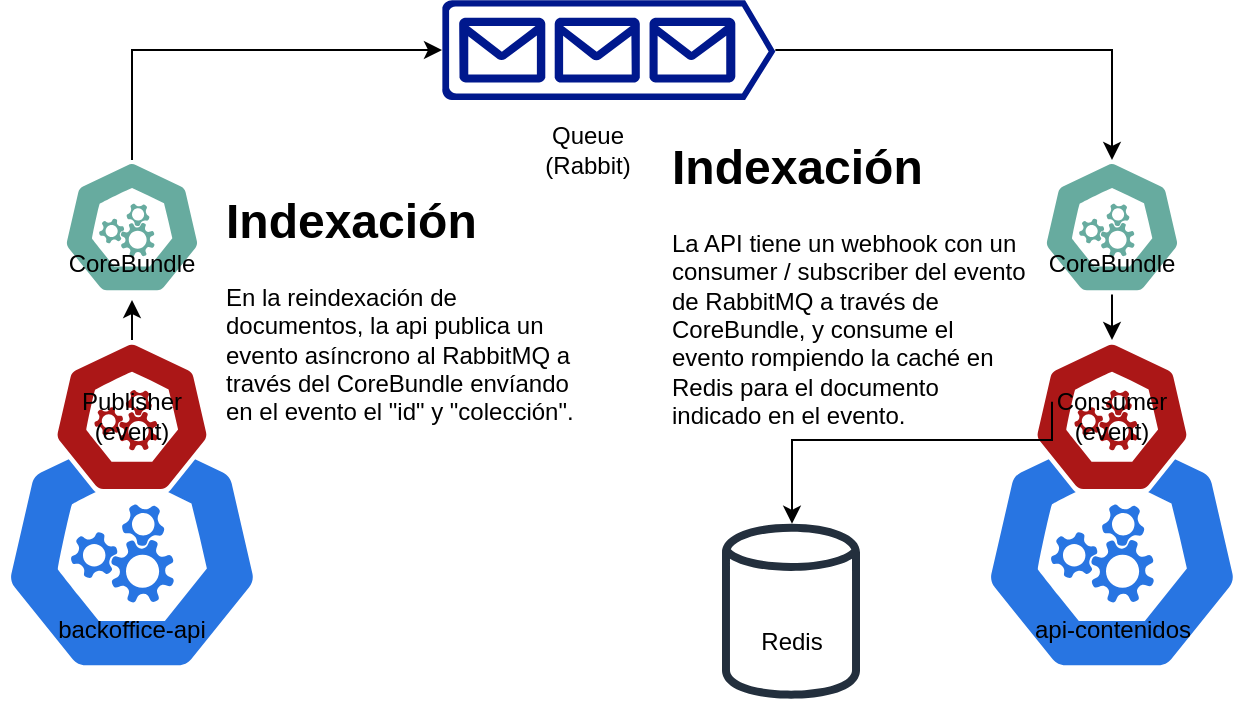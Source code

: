 <mxfile version="24.7.12">
  <diagram name="Página-1" id="Ag_XRTpZDKfjU94lQE6s">
    <mxGraphModel dx="1306" dy="826" grid="1" gridSize="10" guides="1" tooltips="1" connect="1" arrows="1" fold="1" page="1" pageScale="1" pageWidth="827" pageHeight="1169" math="0" shadow="0">
      <root>
        <mxCell id="0" />
        <mxCell id="1" parent="0" />
        <mxCell id="GbyjPMjEv9Rc1lk0YDpi-1" value="" style="sketch=0;outlineConnect=0;fontColor=#232F3E;gradientColor=none;fillColor=#232F3D;strokeColor=none;dashed=0;verticalLabelPosition=bottom;verticalAlign=top;align=center;html=1;fontSize=12;fontStyle=0;aspect=fixed;pointerEvents=1;shape=mxgraph.aws4.generic_database;" vertex="1" parent="1">
          <mxGeometry x="440" y="370" width="69" height="91.22" as="geometry" />
        </mxCell>
        <mxCell id="GbyjPMjEv9Rc1lk0YDpi-2" value="Redis" style="text;html=1;align=center;verticalAlign=middle;whiteSpace=wrap;rounded=0;" vertex="1" parent="1">
          <mxGeometry x="444.5" y="416.4" width="60" height="30" as="geometry" />
        </mxCell>
        <mxCell id="GbyjPMjEv9Rc1lk0YDpi-3" value="" style="sketch=0;aspect=fixed;pointerEvents=1;shadow=0;dashed=0;html=1;strokeColor=none;labelPosition=center;verticalLabelPosition=bottom;verticalAlign=top;align=center;fillColor=#00188D;shape=mxgraph.azure.queue_generic" vertex="1" parent="1">
          <mxGeometry x="300" y="110" width="166.67" height="50" as="geometry" />
        </mxCell>
        <mxCell id="GbyjPMjEv9Rc1lk0YDpi-4" value="Queue&lt;div&gt;(Rabbit)&lt;/div&gt;" style="text;html=1;align=center;verticalAlign=middle;whiteSpace=wrap;rounded=0;" vertex="1" parent="1">
          <mxGeometry x="343.33" y="170" width="60" height="30" as="geometry" />
        </mxCell>
        <mxCell id="GbyjPMjEv9Rc1lk0YDpi-5" value="" style="aspect=fixed;sketch=0;html=1;dashed=0;whitespace=wrap;verticalLabelPosition=bottom;verticalAlign=top;fillColor=#2875E2;strokeColor=#ffffff;points=[[0.005,0.63,0],[0.1,0.2,0],[0.9,0.2,0],[0.5,0,0],[0.995,0.63,0],[0.72,0.99,0],[0.5,1,0],[0.28,0.99,0]];shape=mxgraph.kubernetes.icon2;prIcon=api" vertex="1" parent="1">
          <mxGeometry x="570" y="321.6" width="130" height="124.8" as="geometry" />
        </mxCell>
        <mxCell id="GbyjPMjEv9Rc1lk0YDpi-6" value="api-contenidos" style="text;html=1;align=center;verticalAlign=middle;whiteSpace=wrap;rounded=0;" vertex="1" parent="1">
          <mxGeometry x="592.5" y="410" width="85" height="30" as="geometry" />
        </mxCell>
        <mxCell id="GbyjPMjEv9Rc1lk0YDpi-7" value="" style="aspect=fixed;sketch=0;html=1;dashed=0;whitespace=wrap;verticalLabelPosition=bottom;verticalAlign=top;fillColor=#2875E2;strokeColor=#ffffff;points=[[0.005,0.63,0],[0.1,0.2,0],[0.9,0.2,0],[0.5,0,0],[0.995,0.63,0],[0.72,0.99,0],[0.5,1,0],[0.28,0.99,0]];shape=mxgraph.kubernetes.icon2;prIcon=api" vertex="1" parent="1">
          <mxGeometry x="80" y="321.6" width="130" height="124.8" as="geometry" />
        </mxCell>
        <mxCell id="GbyjPMjEv9Rc1lk0YDpi-9" value="backoffice-api" style="text;html=1;align=center;verticalAlign=middle;whiteSpace=wrap;rounded=0;" vertex="1" parent="1">
          <mxGeometry x="100" y="410" width="90" height="30" as="geometry" />
        </mxCell>
        <mxCell id="GbyjPMjEv9Rc1lk0YDpi-19" style="edgeStyle=orthogonalEdgeStyle;rounded=0;orthogonalLoop=1;jettySize=auto;html=1;exitX=0.5;exitY=0;exitDx=0;exitDy=0;exitPerimeter=0;" edge="1" parent="1" source="GbyjPMjEv9Rc1lk0YDpi-12">
          <mxGeometry relative="1" as="geometry">
            <mxPoint x="145" y="260" as="targetPoint" />
          </mxGeometry>
        </mxCell>
        <mxCell id="GbyjPMjEv9Rc1lk0YDpi-12" value="" style="aspect=fixed;sketch=0;html=1;dashed=0;whitespace=wrap;verticalLabelPosition=bottom;verticalAlign=top;fillColor=#ab1717;strokeColor=#ffffff;points=[[0.005,0.63,0],[0.1,0.2,0],[0.9,0.2,0],[0.5,0,0],[0.995,0.63,0],[0.72,0.99,0],[0.5,1,0],[0.28,0.99,0]];shape=mxgraph.kubernetes.icon2;prIcon=api" vertex="1" parent="1">
          <mxGeometry x="105" y="280" width="80" height="76.8" as="geometry" />
        </mxCell>
        <mxCell id="GbyjPMjEv9Rc1lk0YDpi-13" value="Publisher&lt;div&gt;(event)&lt;/div&gt;" style="text;html=1;align=center;verticalAlign=middle;whiteSpace=wrap;rounded=0;" vertex="1" parent="1">
          <mxGeometry x="115" y="303.4" width="60" height="30" as="geometry" />
        </mxCell>
        <mxCell id="GbyjPMjEv9Rc1lk0YDpi-16" value="" style="aspect=fixed;sketch=0;html=1;dashed=0;whitespace=wrap;verticalLabelPosition=bottom;verticalAlign=top;fillColor=#67AB9F;strokeColor=#ffffff;points=[[0.005,0.63,0],[0.1,0.2,0],[0.9,0.2,0],[0.5,0,0],[0.995,0.63,0],[0.72,0.99,0],[0.5,1,0],[0.28,0.99,0]];shape=mxgraph.kubernetes.icon2;prIcon=api" vertex="1" parent="1">
          <mxGeometry x="110" y="190" width="70" height="67.2" as="geometry" />
        </mxCell>
        <mxCell id="GbyjPMjEv9Rc1lk0YDpi-18" value="CoreBundle" style="text;html=1;align=center;verticalAlign=middle;whiteSpace=wrap;rounded=0;" vertex="1" parent="1">
          <mxGeometry x="115" y="227.2" width="60" height="30" as="geometry" />
        </mxCell>
        <mxCell id="GbyjPMjEv9Rc1lk0YDpi-20" style="edgeStyle=orthogonalEdgeStyle;rounded=0;orthogonalLoop=1;jettySize=auto;html=1;exitX=0.5;exitY=0;exitDx=0;exitDy=0;exitPerimeter=0;entryX=0;entryY=0.5;entryDx=0;entryDy=0;entryPerimeter=0;" edge="1" parent="1" source="GbyjPMjEv9Rc1lk0YDpi-16" target="GbyjPMjEv9Rc1lk0YDpi-3">
          <mxGeometry relative="1" as="geometry" />
        </mxCell>
        <mxCell id="GbyjPMjEv9Rc1lk0YDpi-21" value="" style="aspect=fixed;sketch=0;html=1;dashed=0;whitespace=wrap;verticalLabelPosition=bottom;verticalAlign=top;fillColor=#67AB9F;strokeColor=#ffffff;points=[[0.005,0.63,0],[0.1,0.2,0],[0.9,0.2,0],[0.5,0,0],[0.995,0.63,0],[0.72,0.99,0],[0.5,1,0],[0.28,0.99,0]];shape=mxgraph.kubernetes.icon2;prIcon=api" vertex="1" parent="1">
          <mxGeometry x="600" y="190" width="70" height="67.2" as="geometry" />
        </mxCell>
        <mxCell id="GbyjPMjEv9Rc1lk0YDpi-22" value="CoreBundle" style="text;html=1;align=center;verticalAlign=middle;whiteSpace=wrap;rounded=0;" vertex="1" parent="1">
          <mxGeometry x="605" y="227.2" width="60" height="30" as="geometry" />
        </mxCell>
        <mxCell id="GbyjPMjEv9Rc1lk0YDpi-23" value="" style="aspect=fixed;sketch=0;html=1;dashed=0;whitespace=wrap;verticalLabelPosition=bottom;verticalAlign=top;fillColor=#ab1717;strokeColor=#ffffff;points=[[0.005,0.63,0],[0.1,0.2,0],[0.9,0.2,0],[0.5,0,0],[0.995,0.63,0],[0.72,0.99,0],[0.5,1,0],[0.28,0.99,0]];shape=mxgraph.kubernetes.icon2;prIcon=api" vertex="1" parent="1">
          <mxGeometry x="595" y="280" width="80" height="76.8" as="geometry" />
        </mxCell>
        <mxCell id="GbyjPMjEv9Rc1lk0YDpi-32" style="edgeStyle=orthogonalEdgeStyle;rounded=0;orthogonalLoop=1;jettySize=auto;html=1;exitX=0;exitY=0.25;exitDx=0;exitDy=0;" edge="1" parent="1" source="GbyjPMjEv9Rc1lk0YDpi-24" target="GbyjPMjEv9Rc1lk0YDpi-1">
          <mxGeometry relative="1" as="geometry">
            <Array as="points">
              <mxPoint x="605" y="330" />
              <mxPoint x="475" y="330" />
            </Array>
          </mxGeometry>
        </mxCell>
        <mxCell id="GbyjPMjEv9Rc1lk0YDpi-24" value="&lt;div&gt;Consumer (event)&lt;/div&gt;" style="text;html=1;align=center;verticalAlign=middle;whiteSpace=wrap;rounded=0;" vertex="1" parent="1">
          <mxGeometry x="605" y="303.4" width="60" height="30" as="geometry" />
        </mxCell>
        <mxCell id="GbyjPMjEv9Rc1lk0YDpi-25" style="edgeStyle=orthogonalEdgeStyle;rounded=0;orthogonalLoop=1;jettySize=auto;html=1;entryX=0.5;entryY=0;entryDx=0;entryDy=0;entryPerimeter=0;" edge="1" parent="1" source="GbyjPMjEv9Rc1lk0YDpi-3" target="GbyjPMjEv9Rc1lk0YDpi-21">
          <mxGeometry relative="1" as="geometry" />
        </mxCell>
        <mxCell id="GbyjPMjEv9Rc1lk0YDpi-26" style="edgeStyle=orthogonalEdgeStyle;rounded=0;orthogonalLoop=1;jettySize=auto;html=1;entryX=0.5;entryY=0;entryDx=0;entryDy=0;entryPerimeter=0;" edge="1" parent="1" source="GbyjPMjEv9Rc1lk0YDpi-22" target="GbyjPMjEv9Rc1lk0YDpi-23">
          <mxGeometry relative="1" as="geometry" />
        </mxCell>
        <mxCell id="GbyjPMjEv9Rc1lk0YDpi-29" value="&lt;h1 style=&quot;margin-top: 0px;&quot;&gt;Indexación&lt;/h1&gt;&lt;p&gt;En la reindexación de documentos, la api publica un evento asíncrono al RabbitMQ a través del CoreBundle envíando en el evento el &quot;id&quot; y &quot;colección&quot;.&lt;/p&gt;" style="text;html=1;whiteSpace=wrap;overflow=hidden;rounded=0;" vertex="1" parent="1">
          <mxGeometry x="190" y="200" width="180" height="120" as="geometry" />
        </mxCell>
        <mxCell id="GbyjPMjEv9Rc1lk0YDpi-30" value="&lt;h1 style=&quot;margin-top: 0px;&quot;&gt;Indexación&lt;/h1&gt;&lt;p&gt;La API tiene un webhook con un consumer / subscriber del evento de RabbitMQ a través de CoreBundle, y consume el evento rompiendo la caché en Redis para el documento indicado en el evento.&lt;/p&gt;" style="text;html=1;whiteSpace=wrap;overflow=hidden;rounded=0;" vertex="1" parent="1">
          <mxGeometry x="412.5" y="173.4" width="180" height="160" as="geometry" />
        </mxCell>
      </root>
    </mxGraphModel>
  </diagram>
</mxfile>
